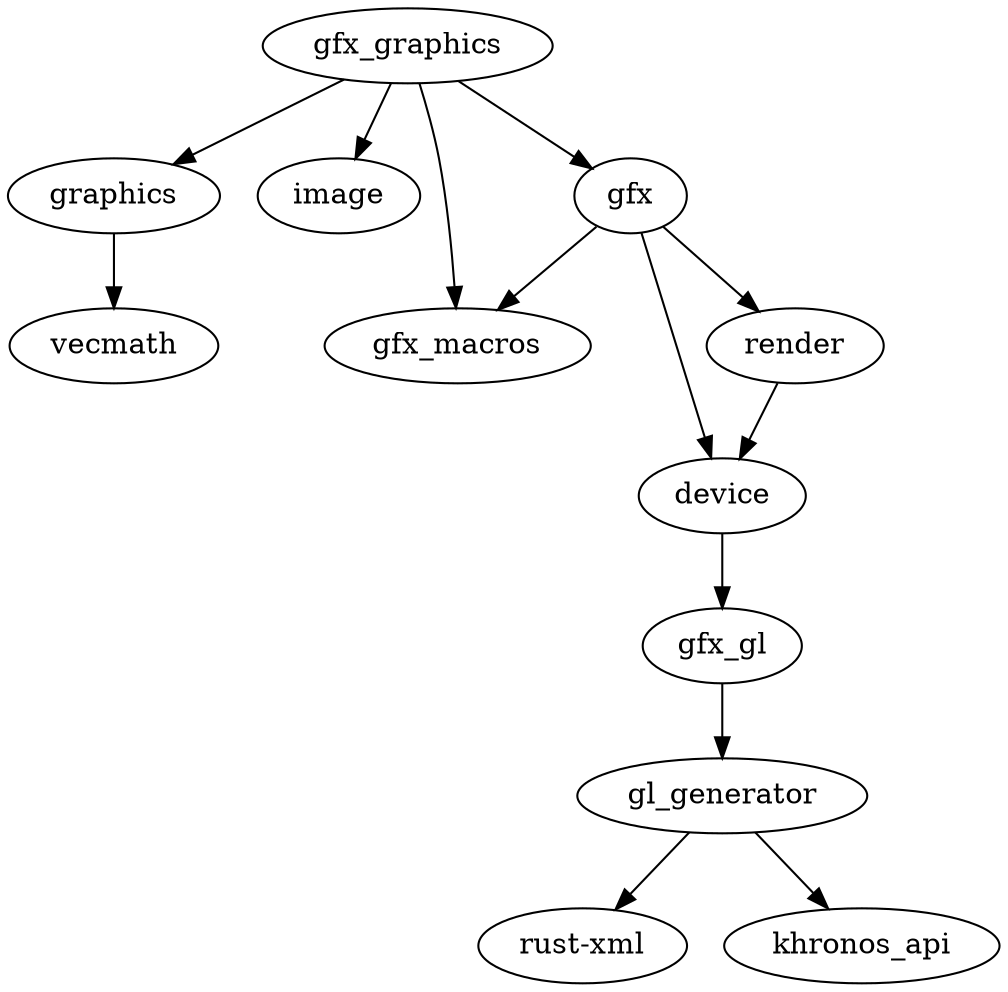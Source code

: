 digraph example3 {
    N0[label="gfx_graphics"];
    N1[label="gfx_macros"];
    N2[label="vecmath"];
    N3[label="image"];
    N4[label="graphics"];
    N5[label="device"];
    N6[label="gfx_gl"];
    N7[label="gfx"];
    N8[label="render"];
    N9[label="rust-xml"];
    N10[label="gl_generator"];
    N11[label="khronos_api"];
    N4 -> N2[label=""];
    N5 -> N6[label=""];
    N7 -> N1[label=""];
    N7 -> N5[label=""];
    N7 -> N8[label=""];
    N6 -> N10[label=""];
    N0 -> N1[label=""];
    N0 -> N7[label=""];
    N0 -> N4[label=""];
    N0 -> N3[label=""];
    N10 -> N11[label=""];
    N10 -> N9[label=""];
    N8 -> N5[label=""];
}
